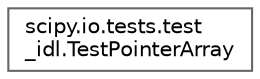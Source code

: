 digraph "Graphical Class Hierarchy"
{
 // LATEX_PDF_SIZE
  bgcolor="transparent";
  edge [fontname=Helvetica,fontsize=10,labelfontname=Helvetica,labelfontsize=10];
  node [fontname=Helvetica,fontsize=10,shape=box,height=0.2,width=0.4];
  rankdir="LR";
  Node0 [id="Node000000",label="scipy.io.tests.test\l_idl.TestPointerArray",height=0.2,width=0.4,color="grey40", fillcolor="white", style="filled",URL="$d7/d59/classscipy_1_1io_1_1tests_1_1test__idl_1_1TestPointerArray.html",tooltip=" "];
}
